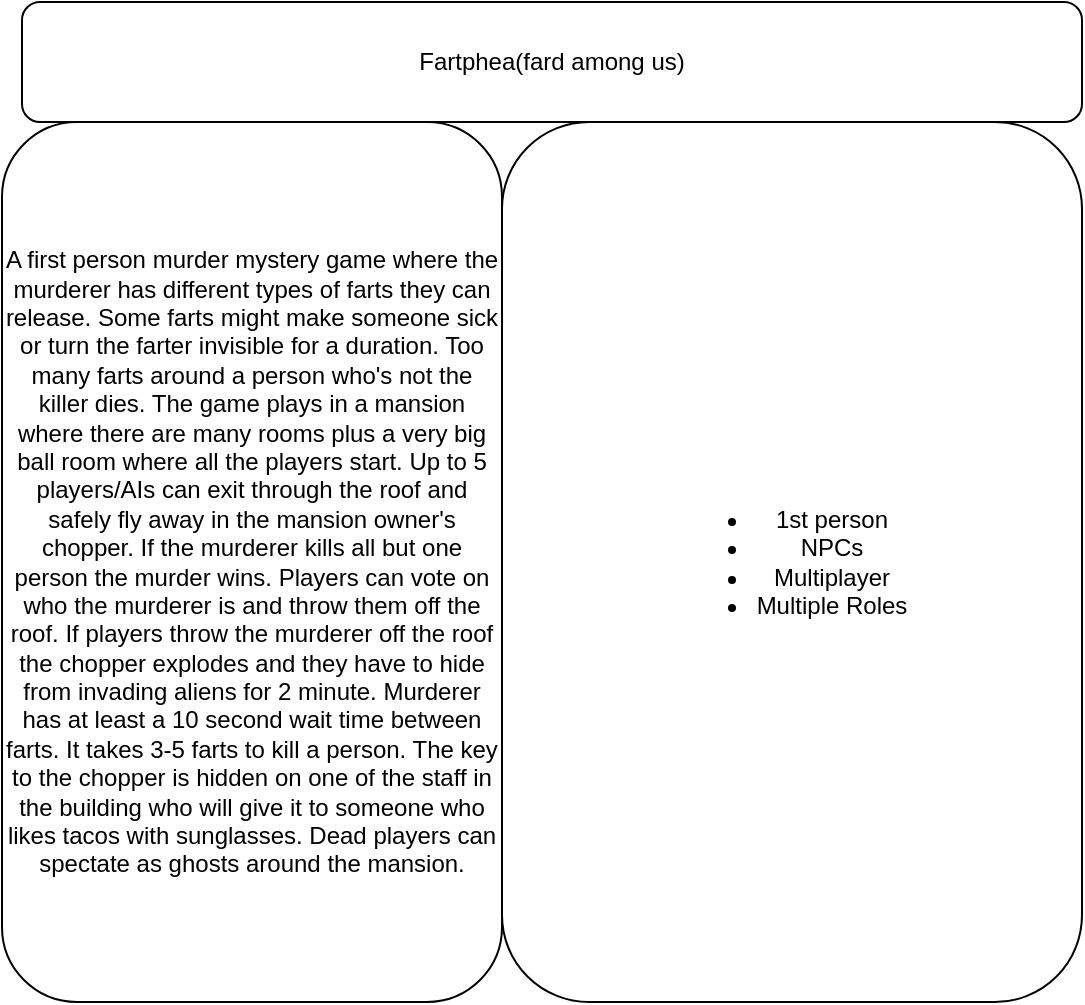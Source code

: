 <mxfile version="22.0.8" type="github">
  <diagram name="Page-1" id="usz3JnJEgCWZCFc273H9">
    <mxGraphModel dx="1266" dy="505" grid="1" gridSize="10" guides="1" tooltips="1" connect="1" arrows="1" fold="1" page="1" pageScale="1" pageWidth="850" pageHeight="1100" math="0" shadow="0">
      <root>
        <mxCell id="0" />
        <mxCell id="1" parent="0" />
        <mxCell id="Tos_vgJCcx_L6RbM9BzU-1" value="Fartphea(fard among us)" style="rounded=1;whiteSpace=wrap;html=1;" parent="1" vertex="1">
          <mxGeometry x="180" y="70" width="530" height="60" as="geometry" />
        </mxCell>
        <mxCell id="Tos_vgJCcx_L6RbM9BzU-2" value="A first person murder mystery game where the murderer has different types of farts they can release. Some farts might make someone sick or turn the farter invisible for a duration. Too many farts around a person who&#39;s not the killer dies. The game plays in a mansion where there are many rooms plus a very big ball room where all the players start. Up to 5 players/AIs can exit through the roof and safely fly away in the mansion owner&#39;s chopper. If the murderer kills all but one person the murder wins. Players can vote on who the murderer is and throw them off the roof. If players throw the murderer off the roof the chopper explodes and they have to hide from invading aliens for 2 minute. Murderer has at least a 10 second wait time between farts. It takes 3-5 farts to kill a person. The key to the chopper is hidden on one of the staff in the building who will give it to someone who likes tacos with sunglasses. Dead players can spectate as ghosts around the mansion." style="rounded=1;whiteSpace=wrap;html=1;" parent="1" vertex="1">
          <mxGeometry x="170" y="130" width="250" height="440" as="geometry" />
        </mxCell>
        <mxCell id="Tos_vgJCcx_L6RbM9BzU-3" value="&lt;ul&gt;&lt;li&gt;1st person&lt;/li&gt;&lt;li&gt;NPCs&lt;/li&gt;&lt;li&gt;Multiplayer&lt;/li&gt;&lt;li&gt;Multiple Roles&lt;/li&gt;&lt;/ul&gt;" style="rounded=1;whiteSpace=wrap;html=1;" parent="1" vertex="1">
          <mxGeometry x="420" y="130" width="290" height="440" as="geometry" />
        </mxCell>
      </root>
    </mxGraphModel>
  </diagram>
</mxfile>
